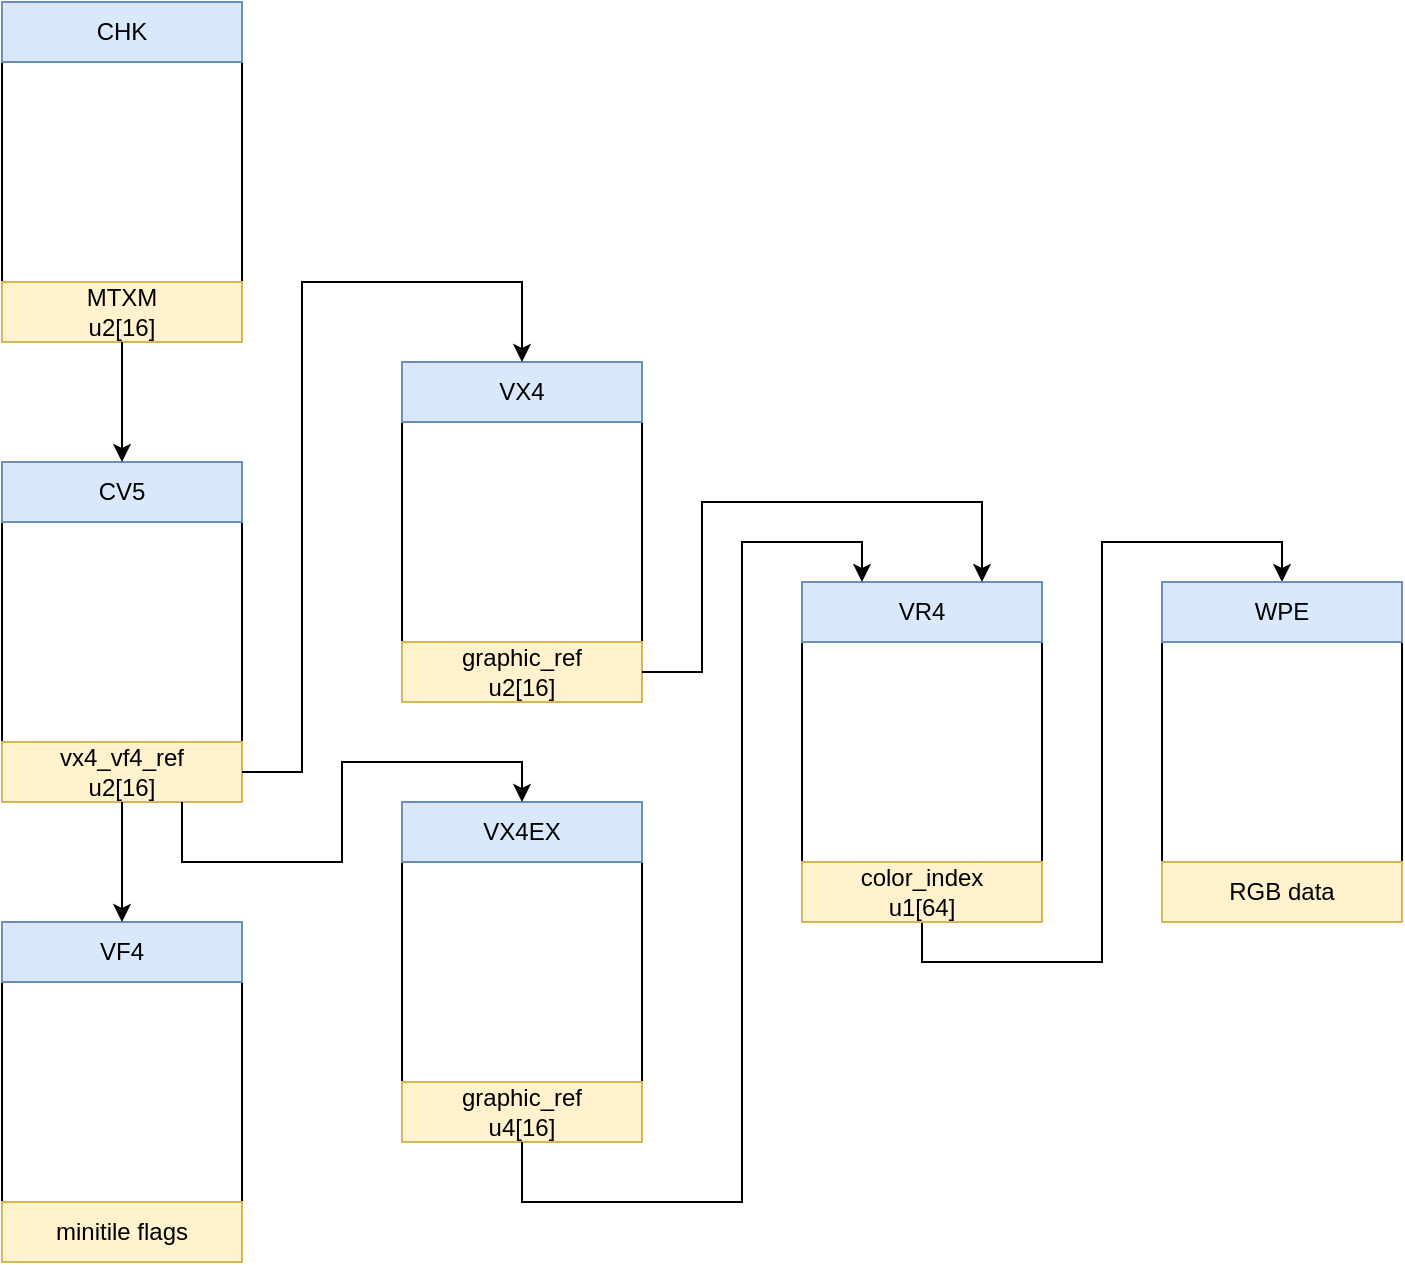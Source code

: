 <mxfile version="25.0.1">
  <diagram name="Seite-1" id="7351q9MtAz3J7EskulSJ">
    <mxGraphModel dx="1018" dy="1761" grid="1" gridSize="10" guides="1" tooltips="1" connect="1" arrows="1" fold="1" page="1" pageScale="1" pageWidth="827" pageHeight="1169" math="0" shadow="0">
      <root>
        <mxCell id="0" />
        <mxCell id="1" parent="0" />
        <mxCell id="4CX_WXpqvXqgN1A4HGdK-1" value="" style="rounded=0;whiteSpace=wrap;html=1;" vertex="1" parent="1">
          <mxGeometry x="150" y="140" width="120" height="170" as="geometry" />
        </mxCell>
        <mxCell id="4CX_WXpqvXqgN1A4HGdK-4" value="" style="rounded=0;whiteSpace=wrap;html=1;" vertex="1" parent="1">
          <mxGeometry x="150" y="370" width="120" height="170" as="geometry" />
        </mxCell>
        <mxCell id="4CX_WXpqvXqgN1A4HGdK-5" value="" style="rounded=0;whiteSpace=wrap;html=1;" vertex="1" parent="1">
          <mxGeometry x="350" y="90" width="120" height="170" as="geometry" />
        </mxCell>
        <mxCell id="4CX_WXpqvXqgN1A4HGdK-33" style="edgeStyle=orthogonalEdgeStyle;rounded=0;orthogonalLoop=1;jettySize=auto;html=1;exitX=0.5;exitY=1;exitDx=0;exitDy=0;entryX=0.5;entryY=0;entryDx=0;entryDy=0;" edge="1" parent="1" source="4CX_WXpqvXqgN1A4HGdK-7" target="4CX_WXpqvXqgN1A4HGdK-18">
          <mxGeometry relative="1" as="geometry" />
        </mxCell>
        <mxCell id="4CX_WXpqvXqgN1A4HGdK-7" value="" style="rounded=0;whiteSpace=wrap;html=1;" vertex="1" parent="1">
          <mxGeometry x="550" y="200" width="120" height="170" as="geometry" />
        </mxCell>
        <mxCell id="4CX_WXpqvXqgN1A4HGdK-8" value="" style="rounded=0;whiteSpace=wrap;html=1;" vertex="1" parent="1">
          <mxGeometry x="730" y="200" width="120" height="170" as="geometry" />
        </mxCell>
        <mxCell id="4CX_WXpqvXqgN1A4HGdK-9" value="" style="rounded=0;whiteSpace=wrap;html=1;" vertex="1" parent="1">
          <mxGeometry x="350" y="310" width="120" height="170" as="geometry" />
        </mxCell>
        <mxCell id="4CX_WXpqvXqgN1A4HGdK-10" value="" style="rounded=0;whiteSpace=wrap;html=1;" vertex="1" parent="1">
          <mxGeometry x="150" y="-90" width="120" height="170" as="geometry" />
        </mxCell>
        <mxCell id="4CX_WXpqvXqgN1A4HGdK-11" value="CHK" style="rounded=0;whiteSpace=wrap;html=1;fillColor=#dae8fc;strokeColor=#6c8ebf;" vertex="1" parent="1">
          <mxGeometry x="150" y="-90" width="120" height="30" as="geometry" />
        </mxCell>
        <mxCell id="4CX_WXpqvXqgN1A4HGdK-12" value="CV5" style="rounded=0;whiteSpace=wrap;html=1;fillColor=#dae8fc;strokeColor=#6c8ebf;" vertex="1" parent="1">
          <mxGeometry x="150" y="140" width="120" height="30" as="geometry" />
        </mxCell>
        <mxCell id="4CX_WXpqvXqgN1A4HGdK-13" value="VF4" style="rounded=0;whiteSpace=wrap;html=1;fillColor=#dae8fc;strokeColor=#6c8ebf;" vertex="1" parent="1">
          <mxGeometry x="150" y="370" width="120" height="30" as="geometry" />
        </mxCell>
        <mxCell id="4CX_WXpqvXqgN1A4HGdK-14" value="VX4" style="rounded=0;whiteSpace=wrap;html=1;fillColor=#dae8fc;strokeColor=#6c8ebf;" vertex="1" parent="1">
          <mxGeometry x="350" y="90" width="120" height="30" as="geometry" />
        </mxCell>
        <mxCell id="4CX_WXpqvXqgN1A4HGdK-16" value="VR4" style="rounded=0;whiteSpace=wrap;html=1;fillColor=#dae8fc;strokeColor=#6c8ebf;" vertex="1" parent="1">
          <mxGeometry x="550" y="200" width="120" height="30" as="geometry" />
        </mxCell>
        <mxCell id="4CX_WXpqvXqgN1A4HGdK-17" value="VX4EX" style="rounded=0;whiteSpace=wrap;html=1;fillColor=#dae8fc;strokeColor=#6c8ebf;" vertex="1" parent="1">
          <mxGeometry x="350" y="310" width="120" height="30" as="geometry" />
        </mxCell>
        <mxCell id="4CX_WXpqvXqgN1A4HGdK-18" value="WPE" style="rounded=0;whiteSpace=wrap;html=1;fillColor=#dae8fc;strokeColor=#6c8ebf;" vertex="1" parent="1">
          <mxGeometry x="730" y="200" width="120" height="30" as="geometry" />
        </mxCell>
        <mxCell id="4CX_WXpqvXqgN1A4HGdK-19" value="MTXM&lt;div&gt;u2[16]&lt;/div&gt;" style="rounded=0;whiteSpace=wrap;html=1;fillColor=#fff2cc;strokeColor=#d6b656;" vertex="1" parent="1">
          <mxGeometry x="150" y="50" width="120" height="30" as="geometry" />
        </mxCell>
        <mxCell id="4CX_WXpqvXqgN1A4HGdK-23" value="" style="endArrow=classic;html=1;rounded=0;exitX=0.5;exitY=1;exitDx=0;exitDy=0;entryX=0.5;entryY=0;entryDx=0;entryDy=0;" edge="1" parent="1" source="4CX_WXpqvXqgN1A4HGdK-19" target="4CX_WXpqvXqgN1A4HGdK-12">
          <mxGeometry width="50" height="50" relative="1" as="geometry">
            <mxPoint x="470" y="270" as="sourcePoint" />
            <mxPoint x="520" y="220" as="targetPoint" />
          </mxGeometry>
        </mxCell>
        <mxCell id="4CX_WXpqvXqgN1A4HGdK-24" value="vx4_vf4_ref&lt;div&gt;u2[16]&lt;/div&gt;" style="rounded=0;whiteSpace=wrap;html=1;fillColor=#fff2cc;strokeColor=#d6b656;" vertex="1" parent="1">
          <mxGeometry x="150" y="280" width="120" height="30" as="geometry" />
        </mxCell>
        <mxCell id="4CX_WXpqvXqgN1A4HGdK-25" value="" style="endArrow=classic;html=1;rounded=0;exitX=0.5;exitY=1;exitDx=0;exitDy=0;entryX=0.5;entryY=0;entryDx=0;entryDy=0;" edge="1" parent="1" source="4CX_WXpqvXqgN1A4HGdK-24" target="4CX_WXpqvXqgN1A4HGdK-13">
          <mxGeometry width="50" height="50" relative="1" as="geometry">
            <mxPoint x="410" y="270" as="sourcePoint" />
            <mxPoint x="460" y="220" as="targetPoint" />
          </mxGeometry>
        </mxCell>
        <mxCell id="4CX_WXpqvXqgN1A4HGdK-26" value="" style="endArrow=classic;html=1;rounded=0;exitX=1;exitY=0.5;exitDx=0;exitDy=0;entryX=0.5;entryY=0;entryDx=0;entryDy=0;" edge="1" parent="1" source="4CX_WXpqvXqgN1A4HGdK-24" target="4CX_WXpqvXqgN1A4HGdK-14">
          <mxGeometry width="50" height="50" relative="1" as="geometry">
            <mxPoint x="410" y="270" as="sourcePoint" />
            <mxPoint x="460" y="220" as="targetPoint" />
            <Array as="points">
              <mxPoint x="300" y="295" />
              <mxPoint x="300" y="50" />
              <mxPoint x="410" y="50" />
            </Array>
          </mxGeometry>
        </mxCell>
        <mxCell id="4CX_WXpqvXqgN1A4HGdK-27" value="" style="endArrow=classic;html=1;rounded=0;exitX=0.75;exitY=1;exitDx=0;exitDy=0;entryX=0.5;entryY=0;entryDx=0;entryDy=0;" edge="1" parent="1" source="4CX_WXpqvXqgN1A4HGdK-24" target="4CX_WXpqvXqgN1A4HGdK-17">
          <mxGeometry width="50" height="50" relative="1" as="geometry">
            <mxPoint x="410" y="270" as="sourcePoint" />
            <mxPoint x="460" y="220" as="targetPoint" />
            <Array as="points">
              <mxPoint x="240" y="340" />
              <mxPoint x="320" y="340" />
              <mxPoint x="320" y="290" />
              <mxPoint x="410" y="290" />
            </Array>
          </mxGeometry>
        </mxCell>
        <mxCell id="4CX_WXpqvXqgN1A4HGdK-28" value="graphic_ref&lt;div&gt;u2[16]&lt;/div&gt;" style="rounded=0;whiteSpace=wrap;html=1;fillColor=#fff2cc;strokeColor=#d6b656;" vertex="1" parent="1">
          <mxGeometry x="350" y="230" width="120" height="30" as="geometry" />
        </mxCell>
        <mxCell id="4CX_WXpqvXqgN1A4HGdK-29" value="" style="endArrow=classic;html=1;rounded=0;exitX=1;exitY=0.5;exitDx=0;exitDy=0;entryX=0.75;entryY=0;entryDx=0;entryDy=0;" edge="1" parent="1" source="4CX_WXpqvXqgN1A4HGdK-28" target="4CX_WXpqvXqgN1A4HGdK-16">
          <mxGeometry width="50" height="50" relative="1" as="geometry">
            <mxPoint x="460" y="270" as="sourcePoint" />
            <mxPoint x="510" y="220" as="targetPoint" />
            <Array as="points">
              <mxPoint x="500" y="245" />
              <mxPoint x="500" y="160" />
              <mxPoint x="640" y="160" />
            </Array>
          </mxGeometry>
        </mxCell>
        <mxCell id="4CX_WXpqvXqgN1A4HGdK-30" value="graphic_ref&lt;div&gt;u4[16]&lt;/div&gt;" style="rounded=0;whiteSpace=wrap;html=1;fillColor=#fff2cc;strokeColor=#d6b656;" vertex="1" parent="1">
          <mxGeometry x="350" y="450" width="120" height="30" as="geometry" />
        </mxCell>
        <mxCell id="4CX_WXpqvXqgN1A4HGdK-31" value="" style="endArrow=classic;html=1;rounded=0;exitX=0.5;exitY=1;exitDx=0;exitDy=0;entryX=0.25;entryY=0;entryDx=0;entryDy=0;" edge="1" parent="1" source="4CX_WXpqvXqgN1A4HGdK-30" target="4CX_WXpqvXqgN1A4HGdK-16">
          <mxGeometry width="50" height="50" relative="1" as="geometry">
            <mxPoint x="460" y="270" as="sourcePoint" />
            <mxPoint x="510" y="220" as="targetPoint" />
            <Array as="points">
              <mxPoint x="410" y="510" />
              <mxPoint x="520" y="510" />
              <mxPoint x="520" y="180" />
              <mxPoint x="580" y="180" />
            </Array>
          </mxGeometry>
        </mxCell>
        <mxCell id="4CX_WXpqvXqgN1A4HGdK-34" value="color_index&lt;div&gt;u1[64]&lt;/div&gt;" style="rounded=0;whiteSpace=wrap;html=1;fillColor=#fff2cc;strokeColor=#d6b656;" vertex="1" parent="1">
          <mxGeometry x="550" y="340" width="120" height="30" as="geometry" />
        </mxCell>
        <mxCell id="4CX_WXpqvXqgN1A4HGdK-35" value="RGB data" style="rounded=0;whiteSpace=wrap;html=1;fillColor=#fff2cc;strokeColor=#d6b656;" vertex="1" parent="1">
          <mxGeometry x="730" y="340" width="120" height="30" as="geometry" />
        </mxCell>
        <mxCell id="4CX_WXpqvXqgN1A4HGdK-36" value="minitile flags" style="rounded=0;whiteSpace=wrap;html=1;fillColor=#fff2cc;strokeColor=#d6b656;" vertex="1" parent="1">
          <mxGeometry x="150" y="510" width="120" height="30" as="geometry" />
        </mxCell>
      </root>
    </mxGraphModel>
  </diagram>
</mxfile>
